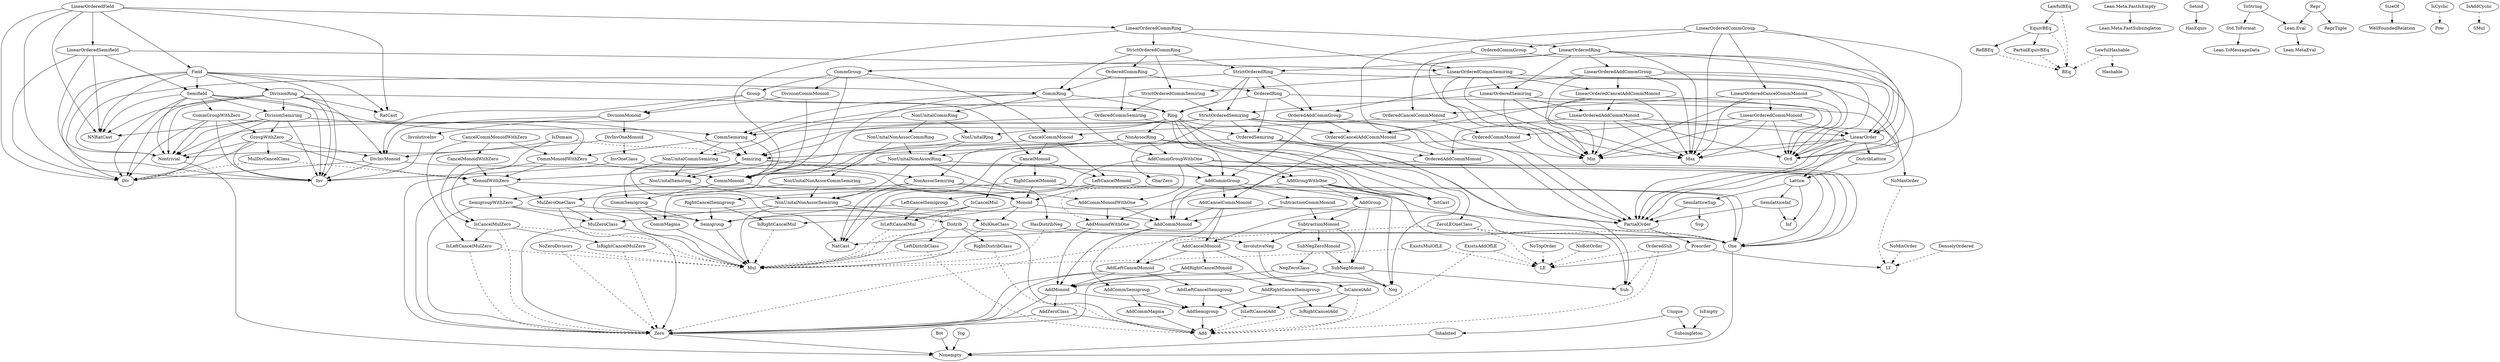 digraph "instance_graph" {
  "Nontrivial" -> "Nonempty";
  "Semigroup" -> "Mul";
  "StrictOrderedCommRing" -> "CommRing";
  "StrictOrderedCommRing" -> "OrderedCommRing";
  "StrictOrderedCommRing" -> "StrictOrderedRing";
  "StrictOrderedCommRing" -> "StrictOrderedCommSemiring";
  "OrderedCommGroup" -> "PartialOrder";
  "OrderedCommGroup" -> "CommGroup";
  "OrderedCommGroup" -> "OrderedCancelCommMonoid";
  "Monoid" -> "Semigroup";
  "Monoid" -> "One";
  "Monoid" -> "MulOneClass";
  "NonUnitalNonAssocRing" -> "Mul";
  "NonUnitalNonAssocRing" -> "AddCommGroup";
  "NonUnitalNonAssocRing" -> "HasDistribNeg";
  "NonUnitalNonAssocRing" -> "NonUnitalNonAssocSemiring";
  "LinearOrderedCancelAddCommMonoid" -> "Ord";
  "LinearOrderedCancelAddCommMonoid" -> "Max";
  "LinearOrderedCancelAddCommMonoid" -> "LinearOrderedAddCommMonoid";
  "LinearOrderedCancelAddCommMonoid" -> "Min";
  "LinearOrderedCancelAddCommMonoid" -> "OrderedCancelAddCommMonoid";
  "SemigroupWithZero" -> "Semigroup";
  "SemigroupWithZero" -> "MulZeroClass";
  "SemigroupWithZero" -> "Zero";
  "Lattice" -> "SemilatticeInf";
  "Lattice" -> "SemilatticeSup";
  "Lattice" -> "Inf";
  "OrderedCommMonoid" -> "PartialOrder";
  "OrderedCommMonoid" -> "CommMonoid";
  "IsDomain" -> "Nontrivial";
  "IsDomain" -> "IsCancelMulZero";
  "OrderedAddCommMonoid" -> "PartialOrder";
  "OrderedAddCommMonoid" -> "AddCommMonoid";
  "CommRing" -> "AddCommGroupWithOne";
  "CommRing" -> "NonUnitalCommRing";
  "CommRing" -> "CommSemiring";
  "CommRing" -> "CommMonoid";
  "CommRing" -> "Ring";
  "StrictOrderedSemiring" -> "Nontrivial";
  "StrictOrderedSemiring" -> "NoMaxOrder";
  "StrictOrderedSemiring" -> "PartialOrder";
  "StrictOrderedSemiring" -> "OrderedSemiring";
  "StrictOrderedSemiring" -> "CharZero";
  "StrictOrderedSemiring" -> "OrderedCancelAddCommMonoid";
  "StrictOrderedSemiring" -> "Semiring";
  "AddCommGroupWithOne" -> "One";
  "AddCommGroupWithOne" -> "IntCast";
  "AddCommGroupWithOne" -> "AddCommMonoidWithOne";
  "AddCommGroupWithOne" -> "AddCommGroup";
  "AddCommGroupWithOne" -> "NatCast";
  "AddCommGroupWithOne" -> "AddGroupWithOne";
  "One" -> "Nonempty";
  "AddLeftCancelSemigroup" -> "AddSemigroup";
  "AddLeftCancelSemigroup" -> "IsLeftCancelAdd";
  "LinearOrderedCommGroup" -> "OrderedCommGroup";
  "LinearOrderedCommGroup" -> "Ord";
  "LinearOrderedCommGroup" -> "LinearOrder";
  "LinearOrderedCommGroup" -> "Max";
  "LinearOrderedCommGroup" -> "LinearOrderedCancelCommMonoid";
  "LinearOrderedCommGroup" -> "Min";
  "AddCancelCommMonoid" -> "AddLeftCancelMonoid";
  "AddCancelCommMonoid" -> "AddCancelMonoid";
  "AddCancelCommMonoid" -> "AddCommMonoid";
  "NonUnitalNonAssocCommSemiring" -> "CommMagma";
  "NonUnitalNonAssocCommSemiring" -> "NonUnitalNonAssocSemiring";
  "OrderedRing" -> "PartialOrder";
  "OrderedRing" -> "OrderedSemiring";
  "OrderedRing" -> "OrderedAddCommGroup";
  "OrderedRing" -> "Ring";
  "LinearOrderedCommSemiring" -> "LinearOrderedCancelAddCommMonoid";
  "LinearOrderedCommSemiring" -> "Ord";
  "LinearOrderedCommSemiring" -> "Max";
  "LinearOrderedCommSemiring" -> "Min";
  "LinearOrderedCommSemiring" -> "StrictOrderedCommSemiring";
  "LinearOrderedCommSemiring" -> "LinearOrderedSemiring";
  "LinearOrder" -> "Lattice";
  "LinearOrder" -> "Ord";
  "LinearOrder" -> "Max";
  "LinearOrder" -> "PartialOrder";
  "LinearOrder" -> "Min";
  "LinearOrder" -> "DistribLattice";
  "Unique" -> "Inhabited";
  "Unique" -> "Subsingleton";
  "CancelCommMonoidWithZero" -> "IsLeftCancelMulZero";
  "CancelCommMonoidWithZero" -> "CommMonoidWithZero";
  "CancelCommMonoidWithZero" -> "CancelMonoidWithZero";
  "DivisionCommMonoid" -> "DivisionMonoid";
  "DivisionCommMonoid" -> "CommMonoid";
  "GroupWithZero" -> "Nontrivial";
  "GroupWithZero" -> "Inv";
  "GroupWithZero" -> "Div";
  "GroupWithZero" -> "DivInvMonoid";
  "GroupWithZero" -> "MulDivCancelClass";
  "GroupWithZero" -> "MonoidWithZero";
  "IsCancelMul" -> "IsLeftCancelMul";
  "IsCancelMul" -> "IsRightCancelMul";
  "Group" -> "DivisionMonoid";
  "Group" -> "DivInvMonoid";
  "Group" -> "CancelMonoid";
  "SubNegMonoid" -> "Neg";
  "SubNegMonoid" -> "AddMonoid";
  "SubNegMonoid" -> "Sub";
  "DivInvOneMonoid" -> "DivInvMonoid";
  "DivInvOneMonoid" -> "InvOneClass";
  "AddCommMagma" -> "Add";
  "AddLeftCancelMonoid" -> "AddLeftCancelSemigroup";
  "AddLeftCancelMonoid" -> "AddMonoid";
  "AddLeftCancelMonoid" -> "Zero";
  "LawfulBEq" -> "EquivBEq";
  "AddCommMonoidWithOne" -> "AddCommMonoid";
  "AddCommMonoidWithOne" -> "AddMonoidWithOne";
  "MulZeroClass" -> "Mul";
  "MulZeroClass" -> "Zero";
  "Lean.Meta.FastIsEmpty" -> "Lean.Meta.FastSubsingleton";
  "LinearOrderedRing" -> "Ord";
  "LinearOrderedRing" -> "LinearOrder";
  "LinearOrderedRing" -> "Max";
  "LinearOrderedRing" -> "Min";
  "LinearOrderedRing" -> "LinearOrderedAddCommGroup";
  "LinearOrderedRing" -> "StrictOrderedRing";
  "LinearOrderedRing" -> "LinearOrderedSemiring";
  "AddCancelMonoid" -> "AddLeftCancelMonoid";
  "AddCancelMonoid" -> "AddRightCancelMonoid";
  "AddCancelMonoid" -> "IsCancelAdd";
  "PartialOrder" -> "Preorder";
  "AddCommGroup" -> "AddCancelCommMonoid";
  "AddCommGroup" -> "AddCommMonoid";
  "AddCommGroup" -> "AddGroup";
  "AddCommGroup" -> "SubtractionCommMonoid";
  "DivisionMonoid" -> "DivInvOneMonoid";
  "DivisionMonoid" -> "InvolutiveInv";
  "DivisionMonoid" -> "DivInvMonoid";
  "OrderedSemiring" -> "OrderedAddCommMonoid";
  "OrderedSemiring" -> "PartialOrder";
  "OrderedSemiring" -> "ZeroLEOneClass";
  "OrderedSemiring" -> "Semiring";
  "Semifield" -> "Nontrivial";
  "Semifield" -> "Inv";
  "Semifield" -> "NNRatCast";
  "Semifield" -> "Div";
  "Semifield" -> "CommSemiring";
  "Semifield" -> "DivisionSemiring";
  "Semifield" -> "CommGroupWithZero";
  "Setoid" -> "HasEquiv";
  "NonAssocRing" -> "NonUnitalNonAssocRing";
  "NonAssocRing" -> "AddCommGroupWithOne";
  "NonAssocRing" -> "One";
  "NonAssocRing" -> "IntCast";
  "NonAssocRing" -> "NatCast";
  "NonAssocRing" -> "NonAssocSemiring";
  "CommMagma" -> "Mul";
  "NonUnitalCommRing" -> "NonUnitalNonAssocCommRing";
  "NonUnitalCommRing" -> "NonUnitalRing";
  "NonUnitalCommRing" -> "NonUnitalCommSemiring";
  "LinearOrderedAddCommMonoid" -> "OrderedAddCommMonoid";
  "LinearOrderedAddCommMonoid" -> "Ord";
  "LinearOrderedAddCommMonoid" -> "LinearOrder";
  "LinearOrderedAddCommMonoid" -> "Max";
  "LinearOrderedAddCommMonoid" -> "Min";
  "Bot" -> "Nonempty";
  "MulZeroOneClass" -> "MulZeroClass";
  "MulZeroOneClass" -> "MulOneClass";
  "MulZeroOneClass" -> "Zero";
  "CommGroup" -> "DivisionCommMonoid";
  "CommGroup" -> "Group";
  "CommGroup" -> "CommMonoid";
  "CommGroup" -> "CancelCommMonoid";
  "IsEmpty" -> "Subsingleton";
  "Std.ToFormat" -> "Lean.ToMessageData";
  "IsCancelMulZero" -> "IsLeftCancelMulZero";
  "IsCancelMulZero" -> "IsRightCancelMulZero";
  "LinearOrderedCancelCommMonoid" -> "Ord";
  "LinearOrderedCancelCommMonoid" -> "Max";
  "LinearOrderedCancelCommMonoid" -> "Min";
  "LinearOrderedCancelCommMonoid" -> "LinearOrderedCommMonoid";
  "LinearOrderedCancelCommMonoid" -> "OrderedCancelCommMonoid";
  "AddSemigroup" -> "Add";
  "LinearOrderedSemifield" -> "Inv";
  "LinearOrderedSemifield" -> "NNRatCast";
  "LinearOrderedSemifield" -> "LinearOrderedCommSemiring";
  "LinearOrderedSemifield" -> "Semifield";
  "LinearOrderedSemifield" -> "Div";
  "RightCancelMonoid" -> "Monoid";
  "RightCancelMonoid" -> "One";
  "RightCancelMonoid" -> "RightCancelSemigroup";
  "OrderedCommRing" -> "CommRing";
  "OrderedCommRing" -> "OrderedRing";
  "OrderedCommRing" -> "OrderedCommSemiring";
  "InvolutiveInv" -> "Inv";
  "DivInvMonoid" -> "Monoid";
  "DivInvMonoid" -> "Inv";
  "DivInvMonoid" -> "Div";
  "InvOneClass" -> "One";
  "InvOneClass" -> "Inv";
  "LeftCancelSemigroup" -> "Semigroup";
  "LeftCancelSemigroup" -> "IsLeftCancelMul";
  "AddCommMonoid" -> "AddMonoid";
  "AddCommMonoid" -> "AddCommSemigroup";
  "Lean.Eval" -> "Lean.MetaEval";
  "LinearOrderedCommRing" -> "StrictOrderedCommRing";
  "LinearOrderedCommRing" -> "LinearOrderedCommSemiring";
  "LinearOrderedCommRing" -> "LinearOrderedRing";
  "LinearOrderedCommRing" -> "CommMonoid";
  "CommSemiring" -> "CommMonoidWithZero";
  "CommSemiring" -> "Semiring";
  "CommSemiring" -> "NonUnitalCommSemiring";
  "CommSemiring" -> "CommMonoid";
  "AddRightCancelMonoid" -> "AddRightCancelSemigroup";
  "AddRightCancelMonoid" -> "AddMonoid";
  "AddRightCancelMonoid" -> "Zero";
  "CommSemigroup" -> "Semigroup";
  "CommSemigroup" -> "CommMagma";
  "NonUnitalNonAssocCommRing" -> "NonUnitalNonAssocRing";
  "NonUnitalNonAssocCommRing" -> "NonUnitalNonAssocCommSemiring";
  "DivisionSemiring" -> "Nontrivial";
  "DivisionSemiring" -> "Inv";
  "DivisionSemiring" -> "NNRatCast";
  "DivisionSemiring" -> "GroupWithZero";
  "DivisionSemiring" -> "Div";
  "DivisionSemiring" -> "Semiring";
  "OrderedCommSemiring" -> "OrderedSemiring";
  "OrderedCommSemiring" -> "CommSemiring";
  "DistribLattice" -> "Lattice";
  "InvolutiveNeg" -> "Neg";
  "AddGroup" -> "SubNegMonoid";
  "AddGroup" -> "AddCancelMonoid";
  "AddGroup" -> "SubtractionMonoid";
  "AddZeroClass" -> "Add";
  "AddZeroClass" -> "Zero";
  "SemilatticeInf" -> "PartialOrder";
  "SemilatticeInf" -> "Inf";
  "MonoidWithZero" -> "Monoid";
  "MonoidWithZero" -> "SemigroupWithZero";
  "MonoidWithZero" -> "MulZeroOneClass";
  "MonoidWithZero" -> "Zero";
  "LeftCancelMonoid" -> "Monoid";
  "LeftCancelMonoid" -> "One";
  "LeftCancelMonoid" -> "LeftCancelSemigroup";
  "SubNegZeroMonoid" -> "SubNegMonoid";
  "SubNegZeroMonoid" -> "NegZeroClass";
  "NonAssocSemiring" -> "One";
  "NonAssocSemiring" -> "AddCommMonoidWithOne";
  "NonAssocSemiring" -> "NatCast";
  "NonAssocSemiring" -> "MulZeroOneClass";
  "NonAssocSemiring" -> "NonUnitalNonAssocSemiring";
  "EquivBEq" -> "ReflBEq";
  "EquivBEq" -> "PartialEquivBEq";
  "AddRightCancelSemigroup" -> "IsRightCancelAdd";
  "AddRightCancelSemigroup" -> "AddSemigroup";
  "SubtractionMonoid" -> "SubNegMonoid";
  "SubtractionMonoid" -> "InvolutiveNeg";
  "SubtractionMonoid" -> "SubNegZeroMonoid";
  "NonUnitalSemiring" -> "SemigroupWithZero";
  "NonUnitalSemiring" -> "NonUnitalNonAssocSemiring";
  "CommMonoidWithZero" -> "MonoidWithZero";
  "CommMonoidWithZero" -> "CommMonoid";
  "CommMonoidWithZero" -> "Zero";
  "OrderedCancelAddCommMonoid" -> "OrderedAddCommMonoid";
  "OrderedCancelAddCommMonoid" -> "AddCancelCommMonoid";
  "Distrib" -> "Mul";
  "Distrib" -> "LeftDistribClass";
  "Distrib" -> "Add";
  "Distrib" -> "RightDistribClass";
  "LinearOrderedAddCommGroup" -> "LinearOrderedCancelAddCommMonoid";
  "LinearOrderedAddCommGroup" -> "Ord";
  "LinearOrderedAddCommGroup" -> "LinearOrder";
  "LinearOrderedAddCommGroup" -> "Max";
  "LinearOrderedAddCommGroup" -> "Min";
  "LinearOrderedAddCommGroup" -> "OrderedAddCommGroup";
  "CommGroupWithZero" -> "Nontrivial";
  "CommGroupWithZero" -> "Inv";
  "CommGroupWithZero" -> "GroupWithZero";
  "CommGroupWithZero" -> "Div";
  "CommGroupWithZero" -> "CommMonoidWithZero";
  "ToString" -> "Std.ToFormat";
  "ToString" -> "Lean.Eval";
  "AddMonoid" -> "AddSemigroup";
  "AddMonoid" -> "AddZeroClass";
  "AddMonoid" -> "Zero";
  "IsCancelAdd" -> "IsRightCancelAdd";
  "IsCancelAdd" -> "IsLeftCancelAdd";
  "LinearOrderedCommMonoid" -> "OrderedCommMonoid";
  "LinearOrderedCommMonoid" -> "Ord";
  "LinearOrderedCommMonoid" -> "LinearOrder";
  "LinearOrderedCommMonoid" -> "Max";
  "LinearOrderedCommMonoid" -> "Min";
  "CancelMonoid" -> "IsCancelMul";
  "CancelMonoid" -> "RightCancelMonoid";
  "CancelMonoid" -> "LeftCancelMonoid";
  "HasDistribNeg" -> "InvolutiveNeg";
  "Semiring" -> "One";
  "Semiring" -> "NatCast";
  "Semiring" -> "MonoidWithZero";
  "Semiring" -> "NonAssocSemiring";
  "Semiring" -> "NonUnitalSemiring";
  "Inhabited" -> "Nonempty";
  "AddGroupWithOne" -> "IntCast";
  "AddGroupWithOne" -> "Neg";
  "AddGroupWithOne" -> "AddGroup";
  "AddGroupWithOne" -> "AddMonoidWithOne";
  "AddGroupWithOne" -> "Sub";
  "StrictOrderedRing" -> "Nontrivial";
  "StrictOrderedRing" -> "StrictOrderedSemiring";
  "StrictOrderedRing" -> "OrderedRing";
  "StrictOrderedRing" -> "PartialOrder";
  "StrictOrderedRing" -> "OrderedAddCommGroup";
  "StrictOrderedRing" -> "Ring";
  "DivisionRing" -> "Nontrivial";
  "DivisionRing" -> "Inv";
  "DivisionRing" -> "NNRatCast";
  "DivisionRing" -> "Div";
  "DivisionRing" -> "DivInvMonoid";
  "DivisionRing" -> "DivisionSemiring";
  "DivisionRing" -> "RatCast";
  "DivisionRing" -> "Ring";
  "SizeOf" -> "WellFoundedRelation";
  "NonUnitalRing" -> "NonUnitalNonAssocRing";
  "NonUnitalRing" -> "NonUnitalSemiring";
  "NonUnitalCommSemiring" -> "CommSemigroup";
  "NonUnitalCommSemiring" -> "NonUnitalSemiring";
  "AddCommSemigroup" -> "AddCommMagma";
  "AddCommSemigroup" -> "AddSemigroup";
  "MulOneClass" -> "One";
  "MulOneClass" -> "Mul";
  "SubtractionCommMonoid" -> "AddCommMonoid";
  "SubtractionCommMonoid" -> "SubtractionMonoid";
  "RightCancelSemigroup" -> "Semigroup";
  "RightCancelSemigroup" -> "IsRightCancelMul";
  "NonUnitalNonAssocSemiring" -> "Mul";
  "NonUnitalNonAssocSemiring" -> "MulZeroClass";
  "NonUnitalNonAssocSemiring" -> "AddCommMonoid";
  "NonUnitalNonAssocSemiring" -> "Distrib";
  "NegZeroClass" -> "Neg";
  "NegZeroClass" -> "Zero";
  "OrderedAddCommGroup" -> "PartialOrder";
  "OrderedAddCommGroup" -> "AddCommGroup";
  "OrderedAddCommGroup" -> "OrderedCancelAddCommMonoid";
  "StrictOrderedCommSemiring" -> "StrictOrderedSemiring";
  "StrictOrderedCommSemiring" -> "CommSemiring";
  "StrictOrderedCommSemiring" -> "OrderedCommSemiring";
  "Repr" -> "ReprTuple";
  "Repr" -> "Lean.Eval";
  "OrderedCancelCommMonoid" -> "OrderedCommMonoid";
  "OrderedCancelCommMonoid" -> "CancelCommMonoid";
  "LinearOrderedSemiring" -> "StrictOrderedSemiring";
  "LinearOrderedSemiring" -> "Ord";
  "LinearOrderedSemiring" -> "Max";
  "LinearOrderedSemiring" -> "LinearOrderedAddCommMonoid";
  "LinearOrderedSemiring" -> "Min";
  "CommMonoid" -> "Monoid";
  "CommMonoid" -> "CommSemigroup";
  "SemilatticeSup" -> "PartialOrder";
  "SemilatticeSup" -> "Sup";
  "Field" -> "Nontrivial";
  "Field" -> "CommRing";
  "Field" -> "Inv";
  "Field" -> "NNRatCast";
  "Field" -> "Semifield";
  "Field" -> "Div";
  "Field" -> "RatCast";
  "Field" -> "DivisionRing";
  "Ring" -> "IntCast";
  "Ring" -> "AddCommGroup";
  "Ring" -> "NonAssocRing";
  "Ring" -> "Neg";
  "Ring" -> "Semiring";
  "Ring" -> "AddGroupWithOne";
  "Ring" -> "NonUnitalRing";
  "Ring" -> "Sub";
  "Top" -> "Nonempty";
  "CancelMonoidWithZero" -> "IsCancelMulZero";
  "CancelMonoidWithZero" -> "MonoidWithZero";
  "LinearOrderedField" -> "Inv";
  "LinearOrderedField" -> "NNRatCast";
  "LinearOrderedField" -> "Div";
  "LinearOrderedField" -> "LinearOrderedSemifield";
  "LinearOrderedField" -> "LinearOrderedCommRing";
  "LinearOrderedField" -> "RatCast";
  "LinearOrderedField" -> "Field";
  "Preorder" -> "LE";
  "Preorder" -> "LT";
  "AddMonoidWithOne" -> "One";
  "AddMonoidWithOne" -> "NatCast";
  "AddMonoidWithOne" -> "AddMonoid";
  "CancelCommMonoid" -> "LeftCancelMonoid";
  "CancelCommMonoid" -> "CancelMonoid";
  "CancelCommMonoid" -> "CommMonoid";
  "Zero" -> "Nonempty";
  "IsDomain" -> "Semiring" [style=dashed];
  "IsRightCancelAdd" -> "Add" [style=dashed];
  "ExistsMulOfLE" -> "Mul" [style=dashed];
  "ExistsMulOfLE" -> "LE" [style=dashed];
  "NoMinOrder" -> "LT" [style=dashed];
  "NoMaxOrder" -> "LT" [style=dashed];
  "IsCancelMul" -> "Mul" [style=dashed];
  "IsLeftCancelMul" -> "Mul" [style=dashed];
  "LawfulBEq" -> "BEq" [style=dashed];
  "OrderedSub" -> "LE" [style=dashed];
  "OrderedSub" -> "Add" [style=dashed];
  "OrderedSub" -> "Sub" [style=dashed];
  "ZeroLEOneClass" -> "One" [style=dashed];
  "ZeroLEOneClass" -> "LE" [style=dashed];
  "ZeroLEOneClass" -> "Zero" [style=dashed];
  "NoTopOrder" -> "LE" [style=dashed];
  "IsCancelMulZero" -> "Mul" [style=dashed];
  "IsCancelMulZero" -> "Zero" [style=dashed];
  "LawfulHashable" -> "Hashable" [style=dashed];
  "LawfulHashable" -> "BEq" [style=dashed];
  "CharZero" -> "AddMonoidWithOne" [style=dashed];
  "ExistsAddOfLE" -> "LE" [style=dashed];
  "ExistsAddOfLE" -> "Add" [style=dashed];
  "IsLeftCancelMulZero" -> "Mul" [style=dashed];
  "IsLeftCancelMulZero" -> "Zero" [style=dashed];
  "MulDivCancelClass" -> "Div" [style=dashed];
  "MulDivCancelClass" -> "MonoidWithZero" [style=dashed];
  "NoZeroDivisors" -> "Mul" [style=dashed];
  "NoZeroDivisors" -> "Zero" [style=dashed];
  "EquivBEq" -> "BEq" [style=dashed];
  "NoBotOrder" -> "LE" [style=dashed];
  "IsLeftCancelAdd" -> "Add" [style=dashed];
  "LeftDistribClass" -> "Mul" [style=dashed];
  "LeftDistribClass" -> "Add" [style=dashed];
  "ReflBEq" -> "BEq" [style=dashed];
  "IsCancelAdd" -> "Add" [style=dashed];
  "PartialEquivBEq" -> "BEq" [style=dashed];
  "HasDistribNeg" -> "Mul" [style=dashed];
  "DenselyOrdered" -> "LT" [style=dashed];
  "IsCyclic" -> "Pow" [style=dashed];
  "IsAddCyclic" -> "SMul" [style=dashed];
  "IsRightCancelMul" -> "Mul" [style=dashed];
  "IsRightCancelMulZero" -> "Mul" [style=dashed];
  "IsRightCancelMulZero" -> "Zero" [style=dashed];
  "RightDistribClass" -> "Mul" [style=dashed];
  "RightDistribClass" -> "Add" [style=dashed];
}